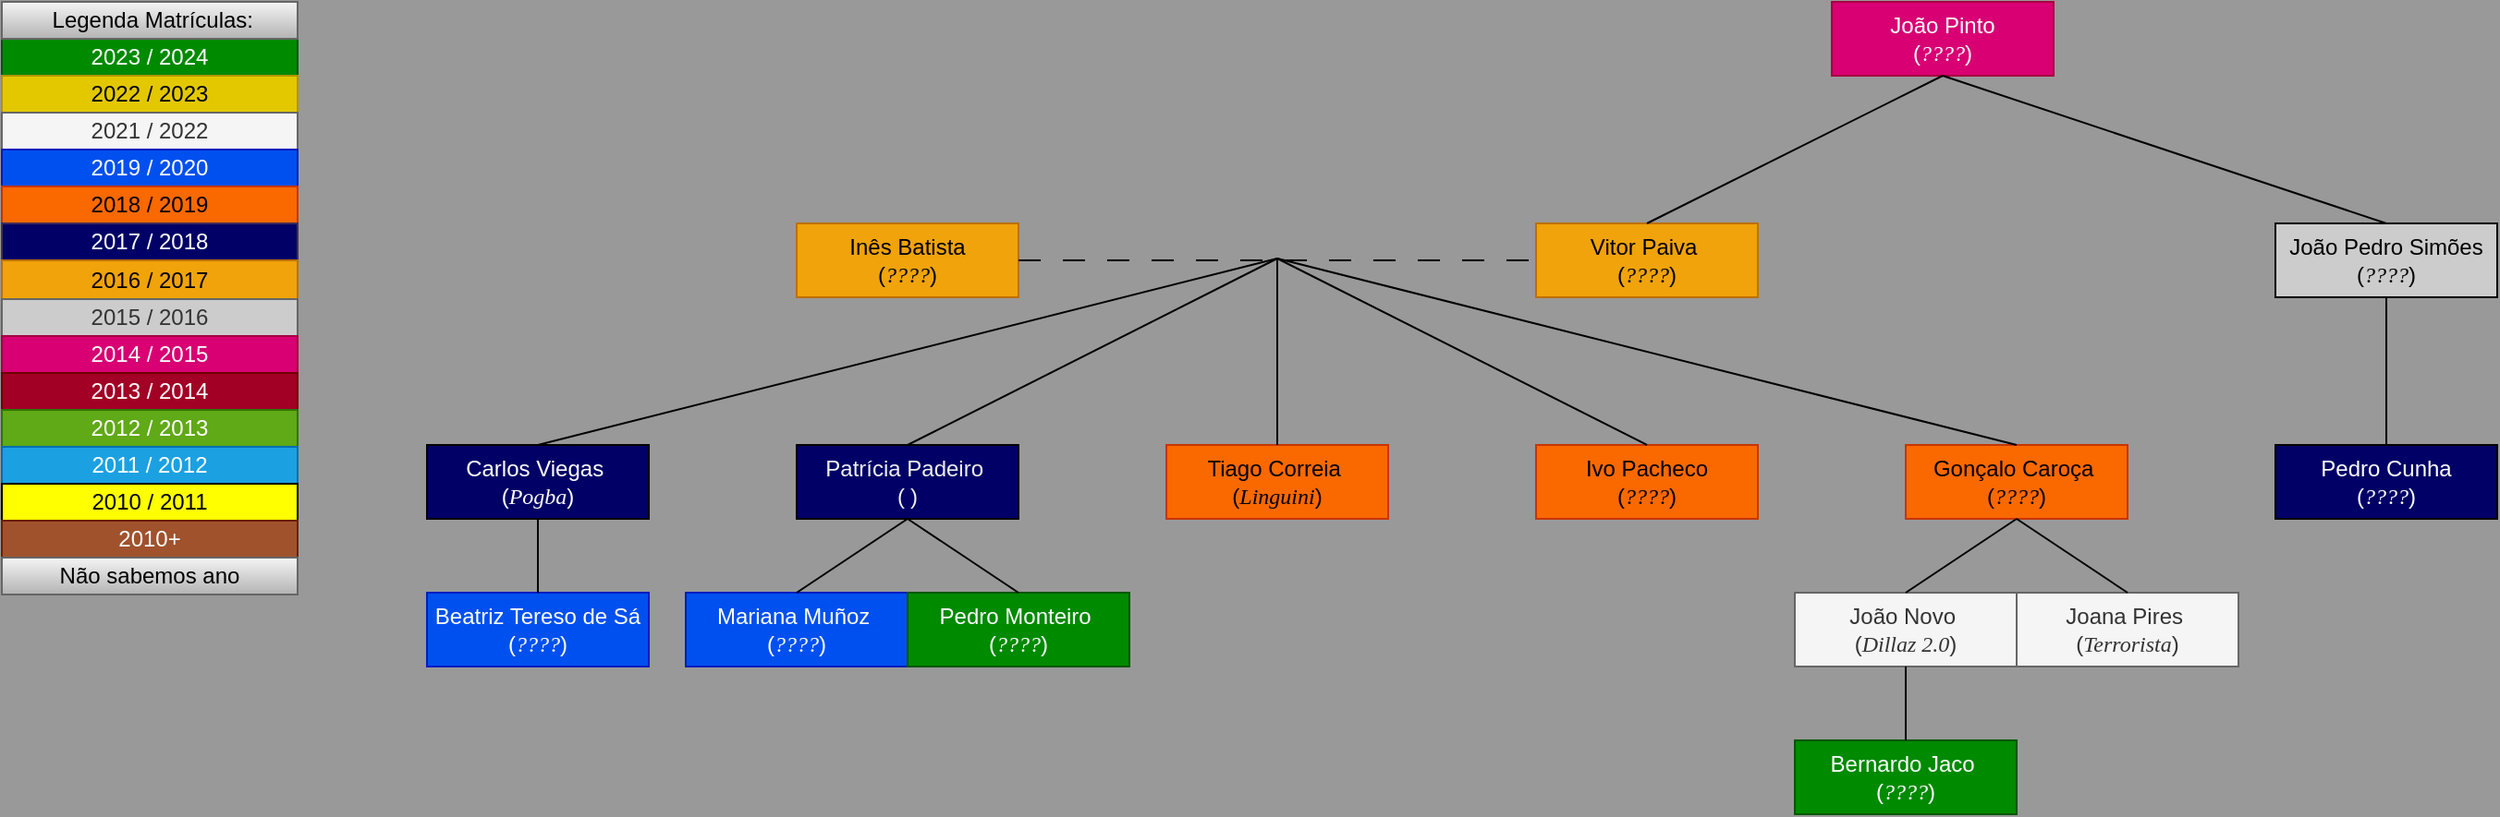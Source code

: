 <mxfile>
    <diagram name="Página-1" id="MyzGb4AWoMDugNOR0tzc">
        <mxGraphModel dx="3130" dy="2273" grid="1" gridSize="10" guides="1" tooltips="1" connect="1" arrows="1" fold="1" page="1" pageScale="1" pageWidth="1169" pageHeight="827" background="#999999" math="0" shadow="0">
            <root>
                <mxCell id="0"/>
                <mxCell id="1" parent="0"/>
                <mxCell id="mkdnd21y6ApAW0Ob3dTZ-105" value="2023 / 2024" style="rounded=0;whiteSpace=wrap;html=1;fillColor=#008a00;fontColor=#ffffff;strokeColor=#005700;" parent="1" vertex="1">
                    <mxGeometry x="-2320" y="-1620" width="160" height="20" as="geometry"/>
                </mxCell>
                <mxCell id="mkdnd21y6ApAW0Ob3dTZ-106" value="2022 / 2023" style="rounded=0;whiteSpace=wrap;html=1;fillColor=#e3c800;fontColor=#000000;strokeColor=#B09500;" parent="1" vertex="1">
                    <mxGeometry x="-2320" y="-1600" width="160" height="20" as="geometry"/>
                </mxCell>
                <mxCell id="mkdnd21y6ApAW0Ob3dTZ-107" value="2021 / 2022" style="rounded=0;whiteSpace=wrap;html=1;fillColor=#f5f5f5;fontColor=#333333;strokeColor=#666666;" parent="1" vertex="1">
                    <mxGeometry x="-2320" y="-1580" width="160" height="20" as="geometry"/>
                </mxCell>
                <mxCell id="mkdnd21y6ApAW0Ob3dTZ-108" value="2019 / 2020" style="rounded=0;whiteSpace=wrap;html=1;fillColor=#0050ef;fontColor=#ffffff;strokeColor=#001DBC;" parent="1" vertex="1">
                    <mxGeometry x="-2320" y="-1560" width="160" height="20" as="geometry"/>
                </mxCell>
                <mxCell id="mkdnd21y6ApAW0Ob3dTZ-109" value="2018 / 2019" style="rounded=0;whiteSpace=wrap;html=1;fillColor=#fa6800;fontColor=#000000;strokeColor=#C73500;" parent="1" vertex="1">
                    <mxGeometry x="-2320" y="-1540" width="160" height="20" as="geometry"/>
                </mxCell>
                <mxCell id="mkdnd21y6ApAW0Ob3dTZ-110" value="&amp;nbsp;Legenda Matrículas:" style="rounded=0;whiteSpace=wrap;html=1;fillColor=#f5f5f5;gradientColor=#b3b3b3;strokeColor=#666666;" parent="1" vertex="1">
                    <mxGeometry x="-2320" y="-1640" width="160" height="20" as="geometry"/>
                </mxCell>
                <mxCell id="mkdnd21y6ApAW0Ob3dTZ-111" value="2017 / 2018" style="rounded=0;whiteSpace=wrap;html=1;fillColor=#000066;fontColor=#ffffff;strokeColor=#432D57;" parent="1" vertex="1">
                    <mxGeometry x="-2320" y="-1520" width="160" height="20" as="geometry"/>
                </mxCell>
                <mxCell id="mkdnd21y6ApAW0Ob3dTZ-112" value="2016 / 2017" style="rounded=0;whiteSpace=wrap;html=1;fillColor=#f0a30a;fontColor=#000000;strokeColor=#BD7000;" parent="1" vertex="1">
                    <mxGeometry x="-2320" y="-1500" width="160" height="21" as="geometry"/>
                </mxCell>
                <mxCell id="mkdnd21y6ApAW0Ob3dTZ-113" value="2015 / 2016" style="rounded=0;whiteSpace=wrap;html=1;fillColor=#CCCCCC;strokeColor=#666666;fontColor=#333333;" parent="1" vertex="1">
                    <mxGeometry x="-2320" y="-1479" width="160" height="20" as="geometry"/>
                </mxCell>
                <mxCell id="mkdnd21y6ApAW0Ob3dTZ-193" value="2014 / 2015" style="rounded=0;whiteSpace=wrap;html=1;fillColor=#d80073;fontColor=#ffffff;strokeColor=#A50040;" parent="1" vertex="1">
                    <mxGeometry x="-2320" y="-1459" width="160" height="20" as="geometry"/>
                </mxCell>
                <mxCell id="mkdnd21y6ApAW0Ob3dTZ-196" value="2013 / 2014" style="rounded=0;whiteSpace=wrap;html=1;fillColor=#a20025;fontColor=#ffffff;strokeColor=#6F0000;" parent="1" vertex="1">
                    <mxGeometry x="-2320" y="-1439" width="160" height="20" as="geometry"/>
                </mxCell>
                <mxCell id="mkdnd21y6ApAW0Ob3dTZ-197" value="2012&lt;span style=&quot;background-color: initial;&quot;&gt;&amp;nbsp;/ 2013&lt;/span&gt;" style="rounded=0;whiteSpace=wrap;html=1;fillColor=#60a917;fontColor=#ffffff;strokeColor=#2D7600;" parent="1" vertex="1">
                    <mxGeometry x="-2320" y="-1419" width="160" height="20" as="geometry"/>
                </mxCell>
                <mxCell id="mkdnd21y6ApAW0Ob3dTZ-198" value="2011&lt;span style=&quot;background-color: initial;&quot;&gt;&amp;nbsp;/ 2012&lt;/span&gt;" style="rounded=0;whiteSpace=wrap;html=1;fillColor=#1ba1e2;fontColor=#ffffff;strokeColor=#006EAF;" parent="1" vertex="1">
                    <mxGeometry x="-2320" y="-1399" width="160" height="20" as="geometry"/>
                </mxCell>
                <mxCell id="mkdnd21y6ApAW0Ob3dTZ-199" value="2010&lt;span style=&quot;background-color: initial;&quot;&gt;&amp;nbsp;/ 2011&lt;/span&gt;" style="rounded=0;whiteSpace=wrap;html=1;fillColor=#FFFF00;fontColor=#000000;" parent="1" vertex="1">
                    <mxGeometry x="-2320" y="-1379" width="160" height="20" as="geometry"/>
                </mxCell>
                <mxCell id="mkdnd21y6ApAW0Ob3dTZ-201" value="2010+" style="rounded=0;whiteSpace=wrap;html=1;fillColor=#a0522d;strokeColor=#6D1F00;fontColor=#ffffff;" parent="1" vertex="1">
                    <mxGeometry x="-2320" y="-1359" width="160" height="20" as="geometry"/>
                </mxCell>
                <mxCell id="mkdnd21y6ApAW0Ob3dTZ-259" value="Não sabemos ano" style="rounded=0;whiteSpace=wrap;html=1;fillColor=#f5f5f5;gradientColor=#b3b3b3;strokeColor=#666666;" parent="1" vertex="1">
                    <mxGeometry x="-2320" y="-1339" width="160" height="20" as="geometry"/>
                </mxCell>
                <mxCell id="SZR8bBrm5BMhKsoexoeL-1" value="&lt;div&gt;Vitor Paiva&amp;nbsp;&lt;/div&gt;&lt;div&gt;(&lt;i&gt;&lt;font face=&quot;Times New Roman&quot;&gt;????&lt;/font&gt;&lt;/i&gt;)&lt;/div&gt;" style="rounded=0;whiteSpace=wrap;html=1;fillColor=#f0a30a;fontColor=#000000;strokeColor=#BD7000;" parent="1" vertex="1">
                    <mxGeometry x="-1490" y="-1520" width="120" height="40" as="geometry"/>
                </mxCell>
                <mxCell id="SZR8bBrm5BMhKsoexoeL-2" value="&lt;div&gt;Patrícia Padeiro&amp;nbsp;&lt;/div&gt;&lt;div&gt;(&lt;font face=&quot;Times New Roman&quot;&gt;&lt;i&gt; &lt;/i&gt;&lt;/font&gt;)&lt;/div&gt;" style="rounded=0;whiteSpace=wrap;html=1;fillColor=#000066;fontColor=#F0F0F0;" parent="1" vertex="1">
                    <mxGeometry x="-1890" y="-1400" width="120" height="40" as="geometry"/>
                </mxCell>
                <mxCell id="SZR8bBrm5BMhKsoexoeL-3" value="&lt;div&gt;Gonçalo Caroça&amp;nbsp;&lt;/div&gt;&lt;div&gt;(&lt;i&gt;&lt;font face=&quot;Times New Roman&quot;&gt;????&lt;/font&gt;&lt;/i&gt;)&lt;/div&gt;" style="rounded=0;whiteSpace=wrap;html=1;fillColor=#fa6800;fontColor=#000000;strokeColor=#C73500;" parent="1" vertex="1">
                    <mxGeometry x="-1290" y="-1400" width="120" height="40" as="geometry"/>
                </mxCell>
                <mxCell id="SZR8bBrm5BMhKsoexoeL-4" value="&lt;div&gt;Tiago Correia&amp;nbsp;&lt;/div&gt;&lt;div&gt;(&lt;font face=&quot;Times New Roman&quot;&gt;&lt;i&gt;Linguini&lt;/i&gt;&lt;/font&gt;)&lt;/div&gt;" style="rounded=0;whiteSpace=wrap;html=1;fillColor=#fa6800;fontColor=#000000;strokeColor=#C73500;" parent="1" vertex="1">
                    <mxGeometry x="-1690" y="-1400" width="120" height="40" as="geometry"/>
                </mxCell>
                <mxCell id="SZR8bBrm5BMhKsoexoeL-5" value="&lt;div&gt;Carlos Viegas&amp;nbsp;&lt;/div&gt;&lt;div&gt;(&lt;font face=&quot;Times New Roman&quot;&gt;&lt;i&gt;Pogba&lt;/i&gt;&lt;/font&gt;)&lt;/div&gt;" style="rounded=0;whiteSpace=wrap;html=1;fillColor=#000066;fontColor=#FFFFFF;strokeColor=#000000;" parent="1" vertex="1">
                    <mxGeometry x="-2090" y="-1400" width="120" height="40" as="geometry"/>
                </mxCell>
                <mxCell id="SZR8bBrm5BMhKsoexoeL-6" value="&lt;div&gt;Ivo Pacheco&lt;/div&gt;&lt;div&gt;(&lt;i&gt;&lt;font face=&quot;Times New Roman&quot;&gt;????&lt;/font&gt;&lt;/i&gt;)&lt;/div&gt;" style="rounded=0;whiteSpace=wrap;html=1;fillColor=#fa6800;fontColor=#000000;strokeColor=#C73500;" parent="1" vertex="1">
                    <mxGeometry x="-1490" y="-1400" width="120" height="40" as="geometry"/>
                </mxCell>
                <mxCell id="SZR8bBrm5BMhKsoexoeL-7" value="&lt;div&gt;João Novo&amp;nbsp;&lt;/div&gt;&lt;div&gt;(&lt;font face=&quot;Times New Roman&quot;&gt;&lt;i&gt;Dillaz 2.0&lt;/i&gt;&lt;/font&gt;)&lt;/div&gt;" style="rounded=0;whiteSpace=wrap;html=1;fillColor=#f5f5f5;fontColor=#333333;strokeColor=#666666;" parent="1" vertex="1">
                    <mxGeometry x="-1350" y="-1320" width="120" height="40" as="geometry"/>
                </mxCell>
                <mxCell id="SZR8bBrm5BMhKsoexoeL-8" value="&lt;div&gt;Joana Pires&amp;nbsp;&lt;/div&gt;&lt;div&gt;(&lt;font face=&quot;Times New Roman&quot;&gt;&lt;i&gt;Terrorista&lt;/i&gt;&lt;/font&gt;)&lt;/div&gt;" style="rounded=0;whiteSpace=wrap;html=1;fillColor=#f5f5f5;fontColor=#333333;strokeColor=#666666;" parent="1" vertex="1">
                    <mxGeometry x="-1230" y="-1320" width="120" height="40" as="geometry"/>
                </mxCell>
                <mxCell id="SZR8bBrm5BMhKsoexoeL-9" value="&lt;div&gt;Mariana Muñoz&amp;nbsp;&lt;/div&gt;&lt;div&gt;(&lt;font face=&quot;Times New Roman&quot;&gt;&lt;i&gt;????&lt;/i&gt;&lt;/font&gt;)&lt;/div&gt;" style="rounded=0;whiteSpace=wrap;html=1;fillColor=#0050ef;fontColor=#ffffff;strokeColor=#001DBC;" parent="1" vertex="1">
                    <mxGeometry x="-1950" y="-1320" width="120" height="40" as="geometry"/>
                </mxCell>
                <mxCell id="SZR8bBrm5BMhKsoexoeL-10" value="&lt;div&gt;Pedro Monteiro&amp;nbsp;&lt;/div&gt;&lt;div&gt;(&lt;font face=&quot;Times New Roman&quot;&gt;&lt;i&gt;????&lt;/i&gt;&lt;/font&gt;)&lt;/div&gt;" style="rounded=0;whiteSpace=wrap;html=1;fillColor=#008a00;fontColor=#ffffff;strokeColor=#005700;" parent="1" vertex="1">
                    <mxGeometry x="-1830" y="-1320" width="120" height="40" as="geometry"/>
                </mxCell>
                <mxCell id="SZR8bBrm5BMhKsoexoeL-11" value="&lt;div&gt;Bernardo Jaco&amp;nbsp;&lt;/div&gt;&lt;div&gt;(&lt;i&gt;&lt;font face=&quot;Times New Roman&quot;&gt;????&lt;/font&gt;&lt;/i&gt;)&lt;/div&gt;" style="rounded=0;whiteSpace=wrap;html=1;fillColor=#008a00;fontColor=#ffffff;strokeColor=#005700;" parent="1" vertex="1">
                    <mxGeometry x="-1350" y="-1240" width="120" height="40" as="geometry"/>
                </mxCell>
                <mxCell id="SZR8bBrm5BMhKsoexoeL-12" value="" style="endArrow=none;html=1;rounded=0;exitX=0.5;exitY=0;exitDx=0;exitDy=0;" parent="1" source="SZR8bBrm5BMhKsoexoeL-5" edge="1">
                    <mxGeometry width="50" height="50" relative="1" as="geometry">
                        <mxPoint x="-1860" y="-1669" as="sourcePoint"/>
                        <mxPoint x="-1630" y="-1501" as="targetPoint"/>
                    </mxGeometry>
                </mxCell>
                <mxCell id="SZR8bBrm5BMhKsoexoeL-13" value="" style="endArrow=none;html=1;rounded=0;exitX=0.5;exitY=0;exitDx=0;exitDy=0;" parent="1" source="SZR8bBrm5BMhKsoexoeL-2" edge="1">
                    <mxGeometry width="50" height="50" relative="1" as="geometry">
                        <mxPoint x="-2020" y="-1390" as="sourcePoint"/>
                        <mxPoint x="-1630" y="-1501" as="targetPoint"/>
                    </mxGeometry>
                </mxCell>
                <mxCell id="SZR8bBrm5BMhKsoexoeL-14" value="" style="endArrow=none;html=1;rounded=0;exitX=0.5;exitY=0;exitDx=0;exitDy=0;" parent="1" source="SZR8bBrm5BMhKsoexoeL-4" edge="1">
                    <mxGeometry width="50" height="50" relative="1" as="geometry">
                        <mxPoint x="-1820" y="-1390" as="sourcePoint"/>
                        <mxPoint x="-1630" y="-1501" as="targetPoint"/>
                    </mxGeometry>
                </mxCell>
                <mxCell id="SZR8bBrm5BMhKsoexoeL-15" value="" style="endArrow=none;html=1;rounded=0;exitX=0.5;exitY=0;exitDx=0;exitDy=0;" parent="1" source="SZR8bBrm5BMhKsoexoeL-6" edge="1">
                    <mxGeometry width="50" height="50" relative="1" as="geometry">
                        <mxPoint x="-1620" y="-1390" as="sourcePoint"/>
                        <mxPoint x="-1630" y="-1501" as="targetPoint"/>
                    </mxGeometry>
                </mxCell>
                <mxCell id="SZR8bBrm5BMhKsoexoeL-16" value="" style="endArrow=none;html=1;rounded=0;exitX=0.5;exitY=0;exitDx=0;exitDy=0;" parent="1" source="SZR8bBrm5BMhKsoexoeL-3" edge="1">
                    <mxGeometry width="50" height="50" relative="1" as="geometry">
                        <mxPoint x="-1610" y="-1380" as="sourcePoint"/>
                        <mxPoint x="-1630" y="-1501" as="targetPoint"/>
                    </mxGeometry>
                </mxCell>
                <mxCell id="SZR8bBrm5BMhKsoexoeL-17" value="" style="endArrow=none;html=1;rounded=0;exitX=0.5;exitY=0;exitDx=0;exitDy=0;entryX=0.5;entryY=1;entryDx=0;entryDy=0;" parent="1" source="SZR8bBrm5BMhKsoexoeL-7" target="SZR8bBrm5BMhKsoexoeL-3" edge="1">
                    <mxGeometry width="50" height="50" relative="1" as="geometry">
                        <mxPoint x="-1600" y="-1370" as="sourcePoint"/>
                        <mxPoint x="-1600" y="-1410" as="targetPoint"/>
                    </mxGeometry>
                </mxCell>
                <mxCell id="SZR8bBrm5BMhKsoexoeL-18" value="" style="endArrow=none;html=1;rounded=0;exitX=0.5;exitY=0;exitDx=0;exitDy=0;entryX=0.5;entryY=1;entryDx=0;entryDy=0;" parent="1" source="SZR8bBrm5BMhKsoexoeL-8" target="SZR8bBrm5BMhKsoexoeL-3" edge="1">
                    <mxGeometry width="50" height="50" relative="1" as="geometry">
                        <mxPoint x="-1590" y="-1360" as="sourcePoint"/>
                        <mxPoint x="-1590" y="-1400" as="targetPoint"/>
                    </mxGeometry>
                </mxCell>
                <mxCell id="SZR8bBrm5BMhKsoexoeL-19" value="" style="endArrow=none;html=1;rounded=0;exitX=0.5;exitY=0;exitDx=0;exitDy=0;entryX=0.5;entryY=1;entryDx=0;entryDy=0;" parent="1" source="SZR8bBrm5BMhKsoexoeL-11" target="SZR8bBrm5BMhKsoexoeL-7" edge="1">
                    <mxGeometry width="50" height="50" relative="1" as="geometry">
                        <mxPoint x="-1580" y="-1350" as="sourcePoint"/>
                        <mxPoint x="-1580" y="-1390" as="targetPoint"/>
                    </mxGeometry>
                </mxCell>
                <mxCell id="SZR8bBrm5BMhKsoexoeL-20" value="" style="endArrow=none;html=1;rounded=0;exitX=0.5;exitY=0;exitDx=0;exitDy=0;entryX=0.5;entryY=1;entryDx=0;entryDy=0;" parent="1" source="SZR8bBrm5BMhKsoexoeL-10" target="SZR8bBrm5BMhKsoexoeL-2" edge="1">
                    <mxGeometry width="50" height="50" relative="1" as="geometry">
                        <mxPoint x="-1570" y="-1340" as="sourcePoint"/>
                        <mxPoint x="-1570" y="-1380" as="targetPoint"/>
                    </mxGeometry>
                </mxCell>
                <mxCell id="SZR8bBrm5BMhKsoexoeL-21" value="" style="endArrow=none;html=1;rounded=0;exitX=0.5;exitY=0;exitDx=0;exitDy=0;entryX=0.5;entryY=1;entryDx=0;entryDy=0;" parent="1" source="SZR8bBrm5BMhKsoexoeL-9" target="SZR8bBrm5BMhKsoexoeL-2" edge="1">
                    <mxGeometry width="50" height="50" relative="1" as="geometry">
                        <mxPoint x="-1560" y="-1330" as="sourcePoint"/>
                        <mxPoint x="-1560" y="-1370" as="targetPoint"/>
                    </mxGeometry>
                </mxCell>
                <mxCell id="2" value="&lt;div&gt;&lt;span style=&quot;background-color: initial;&quot;&gt;João Pinto&lt;/span&gt;&lt;/div&gt;&lt;div&gt;&lt;span style=&quot;background-color: initial;&quot;&gt;(&lt;/span&gt;&lt;i style=&quot;background-color: initial;&quot;&gt;&lt;font face=&quot;Times New Roman&quot;&gt;????&lt;/font&gt;&lt;/i&gt;&lt;span style=&quot;background-color: initial;&quot;&gt;)&lt;/span&gt;&lt;/div&gt;" style="rounded=0;whiteSpace=wrap;html=1;fillColor=#d80073;fontColor=#ffffff;strokeColor=#A50040;" parent="1" vertex="1">
                    <mxGeometry x="-1330" y="-1640" width="120" height="40" as="geometry"/>
                </mxCell>
                <mxCell id="3" value="&lt;div&gt;&lt;span style=&quot;background-color: initial;&quot;&gt;João Pedro Simões&lt;/span&gt;&lt;/div&gt;&lt;div&gt;&lt;span style=&quot;background-color: initial;&quot;&gt;(&lt;/span&gt;&lt;i style=&quot;background-color: initial;&quot;&gt;&lt;font face=&quot;Times New Roman&quot;&gt;????&lt;/font&gt;&lt;/i&gt;&lt;span style=&quot;background-color: initial;&quot;&gt;)&lt;/span&gt;&lt;/div&gt;" style="rounded=0;whiteSpace=wrap;html=1;fillColor=#CCCCCC;fontColor=#000000;" parent="1" vertex="1">
                    <mxGeometry x="-1090" y="-1520" width="120" height="40" as="geometry"/>
                </mxCell>
                <mxCell id="4" value="" style="endArrow=none;html=1;rounded=0;exitX=0.5;exitY=1;exitDx=0;exitDy=0;entryX=0.5;entryY=0;entryDx=0;entryDy=0;" parent="1" source="2" target="SZR8bBrm5BMhKsoexoeL-1" edge="1">
                    <mxGeometry width="50" height="50" relative="1" as="geometry">
                        <mxPoint x="-1420" y="-1390" as="sourcePoint"/>
                        <mxPoint x="-1620" y="-1430" as="targetPoint"/>
                    </mxGeometry>
                </mxCell>
                <mxCell id="5" value="" style="endArrow=none;html=1;rounded=0;exitX=0.5;exitY=0;exitDx=0;exitDy=0;entryX=0.5;entryY=1;entryDx=0;entryDy=0;" parent="1" source="3" target="2" edge="1">
                    <mxGeometry width="50" height="50" relative="1" as="geometry">
                        <mxPoint x="-1380" y="-1590" as="sourcePoint"/>
                        <mxPoint x="-1620" y="-1470" as="targetPoint"/>
                    </mxGeometry>
                </mxCell>
                <mxCell id="6" value="&lt;div&gt;&lt;span style=&quot;background-color: initial;&quot;&gt;Pedro Cunha&lt;/span&gt;&lt;/div&gt;&lt;div&gt;&lt;span style=&quot;background-color: initial;&quot;&gt;(&lt;/span&gt;&lt;i style=&quot;background-color: initial;&quot;&gt;&lt;font face=&quot;Times New Roman&quot;&gt;????&lt;/font&gt;&lt;/i&gt;&lt;span style=&quot;background-color: initial;&quot;&gt;)&lt;/span&gt;&lt;/div&gt;" style="rounded=0;whiteSpace=wrap;html=1;fillColor=#000066;fontColor=#FFFFFF;" parent="1" vertex="1">
                    <mxGeometry x="-1090" y="-1400" width="120" height="40" as="geometry"/>
                </mxCell>
                <mxCell id="7" value="" style="endArrow=none;html=1;rounded=0;exitX=0.5;exitY=0;exitDx=0;exitDy=0;entryX=0.5;entryY=1;entryDx=0;entryDy=0;" parent="1" source="6" target="3" edge="1">
                    <mxGeometry width="50" height="50" relative="1" as="geometry">
                        <mxPoint x="-1280" y="-1310" as="sourcePoint"/>
                        <mxPoint x="-1220" y="-1350" as="targetPoint"/>
                    </mxGeometry>
                </mxCell>
                <mxCell id="8" value="&lt;div&gt;&lt;span style=&quot;background-color: initial;&quot;&gt;Inês Batista&lt;/span&gt;&lt;/div&gt;&lt;div&gt;&lt;span style=&quot;background-color: initial;&quot;&gt;(&lt;/span&gt;&lt;i style=&quot;background-color: initial;&quot;&gt;&lt;font face=&quot;Times New Roman&quot;&gt;????&lt;/font&gt;&lt;/i&gt;&lt;span style=&quot;background-color: initial;&quot;&gt;)&lt;/span&gt;&lt;/div&gt;" style="rounded=0;whiteSpace=wrap;html=1;fillColor=#f0a30a;fontColor=#000000;strokeColor=#BD7000;" parent="1" vertex="1">
                    <mxGeometry x="-1890" y="-1520" width="120" height="40" as="geometry"/>
                </mxCell>
                <mxCell id="9" value="" style="endArrow=none;html=1;rounded=0;exitX=1;exitY=0.5;exitDx=0;exitDy=0;entryX=0;entryY=0.5;entryDx=0;entryDy=0;dashed=1;dashPattern=12 12;" parent="1" source="8" target="SZR8bBrm5BMhKsoexoeL-1" edge="1">
                    <mxGeometry width="50" height="50" relative="1" as="geometry">
                        <mxPoint x="-2020" y="-1390" as="sourcePoint"/>
                        <mxPoint x="-1620" y="-1431" as="targetPoint"/>
                    </mxGeometry>
                </mxCell>
                <mxCell id="10" value="&lt;div&gt;&lt;span style=&quot;background-color: initial;&quot;&gt;Beatriz Tereso de Sá&lt;/span&gt;&lt;/div&gt;&lt;div&gt;&lt;span style=&quot;background-color: initial;&quot;&gt;(&lt;font face=&quot;Times New Roman&quot;&gt;&lt;i&gt;????&lt;/i&gt;&lt;/font&gt;&lt;/span&gt;&lt;span style=&quot;background-color: initial;&quot;&gt;)&lt;/span&gt;&lt;/div&gt;" style="rounded=0;whiteSpace=wrap;html=1;fillColor=#0050ef;fontColor=#ffffff;strokeColor=#001DBC;" parent="1" vertex="1">
                    <mxGeometry x="-2090" y="-1320" width="120" height="40" as="geometry"/>
                </mxCell>
                <mxCell id="11" value="" style="endArrow=none;html=1;rounded=0;exitX=0.5;exitY=0;exitDx=0;exitDy=0;entryX=0.5;entryY=1;entryDx=0;entryDy=0;" parent="1" source="10" target="SZR8bBrm5BMhKsoexoeL-5" edge="1">
                    <mxGeometry width="50" height="50" relative="1" as="geometry">
                        <mxPoint x="-1880" y="-1310" as="sourcePoint"/>
                        <mxPoint x="-1820" y="-1350" as="targetPoint"/>
                    </mxGeometry>
                </mxCell>
            </root>
        </mxGraphModel>
    </diagram>
</mxfile>